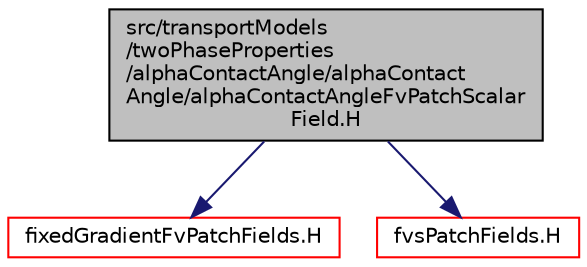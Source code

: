 digraph "src/transportModels/twoPhaseProperties/alphaContactAngle/alphaContactAngle/alphaContactAngleFvPatchScalarField.H"
{
  bgcolor="transparent";
  edge [fontname="Helvetica",fontsize="10",labelfontname="Helvetica",labelfontsize="10"];
  node [fontname="Helvetica",fontsize="10",shape=record];
  Node1 [label="src/transportModels\l/twoPhaseProperties\l/alphaContactAngle/alphaContact\lAngle/alphaContactAngleFvPatchScalar\lField.H",height=0.2,width=0.4,color="black", fillcolor="grey75", style="filled", fontcolor="black"];
  Node1 -> Node2 [color="midnightblue",fontsize="10",style="solid",fontname="Helvetica"];
  Node2 [label="fixedGradientFvPatchFields.H",height=0.2,width=0.4,color="red",URL="$a05352.html"];
  Node1 -> Node3 [color="midnightblue",fontsize="10",style="solid",fontname="Helvetica"];
  Node3 [label="fvsPatchFields.H",height=0.2,width=0.4,color="red",URL="$a05779.html"];
}
